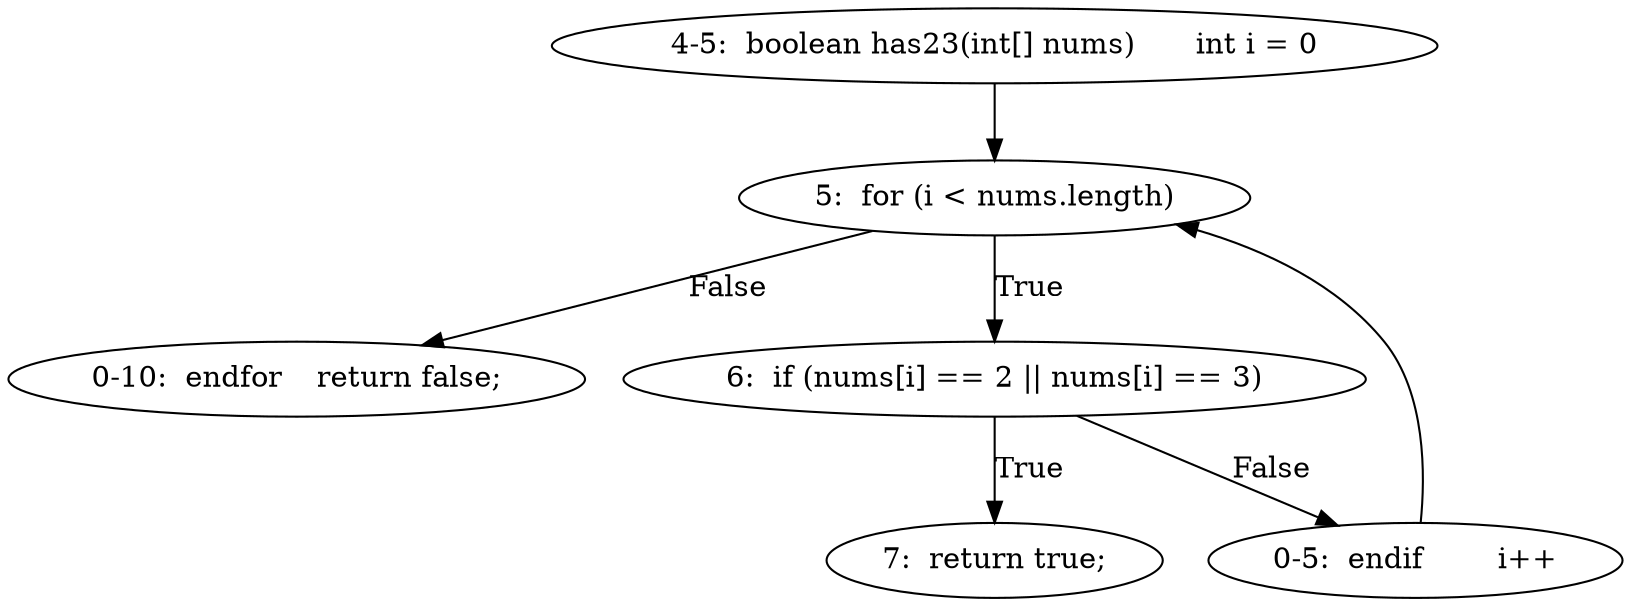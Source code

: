 digraph result_test { 
// graph-vertices
  a1  [label="4-5:  boolean has23(int[] nums)	int i = 0"]; 
  2  [label="5:  for (i < nums.length)"]; 
  a2  [label="0-10:  endfor	return false;"]; 
  5  [label="6:  if (nums[i] == 2 || nums[i] == 3)"]; 
  6  [label="7:  return true;"]; 
  a3  [label="0-5:  endif	i++"]; 
// graph-edges
  a1 -> 2;
  2 -> a2  [label="False"]; 
  2 -> 5  [label="True"]; 
  5 -> 6  [label="True"]; 
  5 -> a3  [label="False"]; 
  a3 -> 2;
}